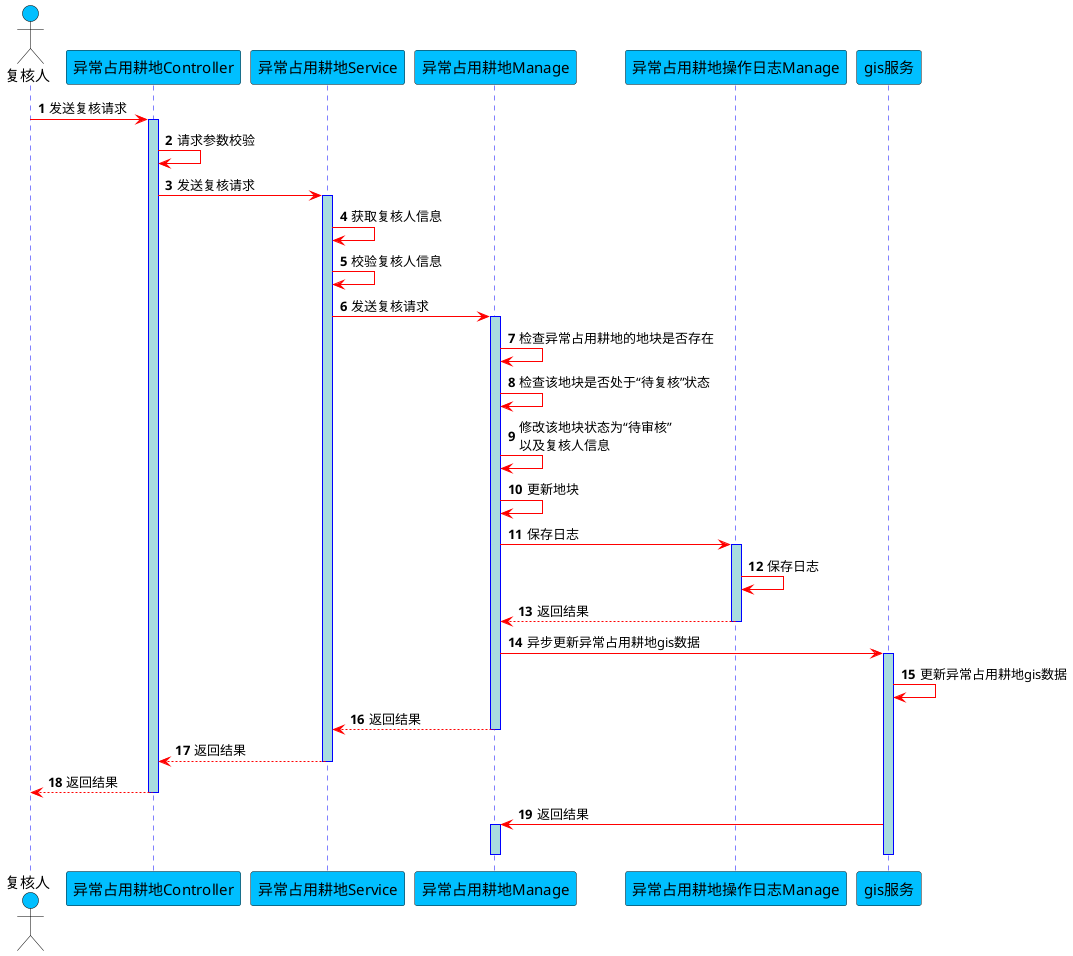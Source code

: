 @startuml
skinparam sequence {
ArrowColor red
ActorBorderColor black
LifeLineBorderColor blue
LifeLineBackgroundColor #A9DCDF


ParticipantBackgroundColor DeepSkyBlue
ParticipantFontName Aapex
ParticipantFontSize 15
ParticipantFontColor black

ActorBackgroundColor DeepSkyBlue
ActorFontColor black
ActorFontSize 15
ActorFontName Aapex
}
autonumber
actor 复核人
participant "异常占用耕地Controller" as A
participant "异常占用耕地Service" as B
participant "异常占用耕地Manage" as C
participant "异常占用耕地操作日志Manage" as D
participant "gis服务" as E

复核人 -> A: 发送复核请求
activate A

A -> A: 请求参数校验

A -> B: 发送复核请求

activate B
B -> B: 获取复核人信息
B -> B:  校验复核人信息


B -> C: 发送复核请求

activate C

C -> C: 检查异常占用耕地的地块是否存在
C -> C: 检查该地块是否处于“待复核”状态
C -> C: 修改该地块状态为“待审核”\r以及复核人信息
C -> C: 更新地块
C -> D: 保存日志

activate D
D -> D: 保存日志
D --> C: 返回结果
deactivate D
C -> E: 异步更新异常占用耕地gis数据

activate E
E -> E: 更新异常占用耕地gis数据
C --> B: 返回结果

deactivate C

B --> A: 返回结果
deactivate B

A --> 复核人: 返回结果
deactivate A

E -> C: 返回结果
activate C
deactivate C
deactivate E

@enduml